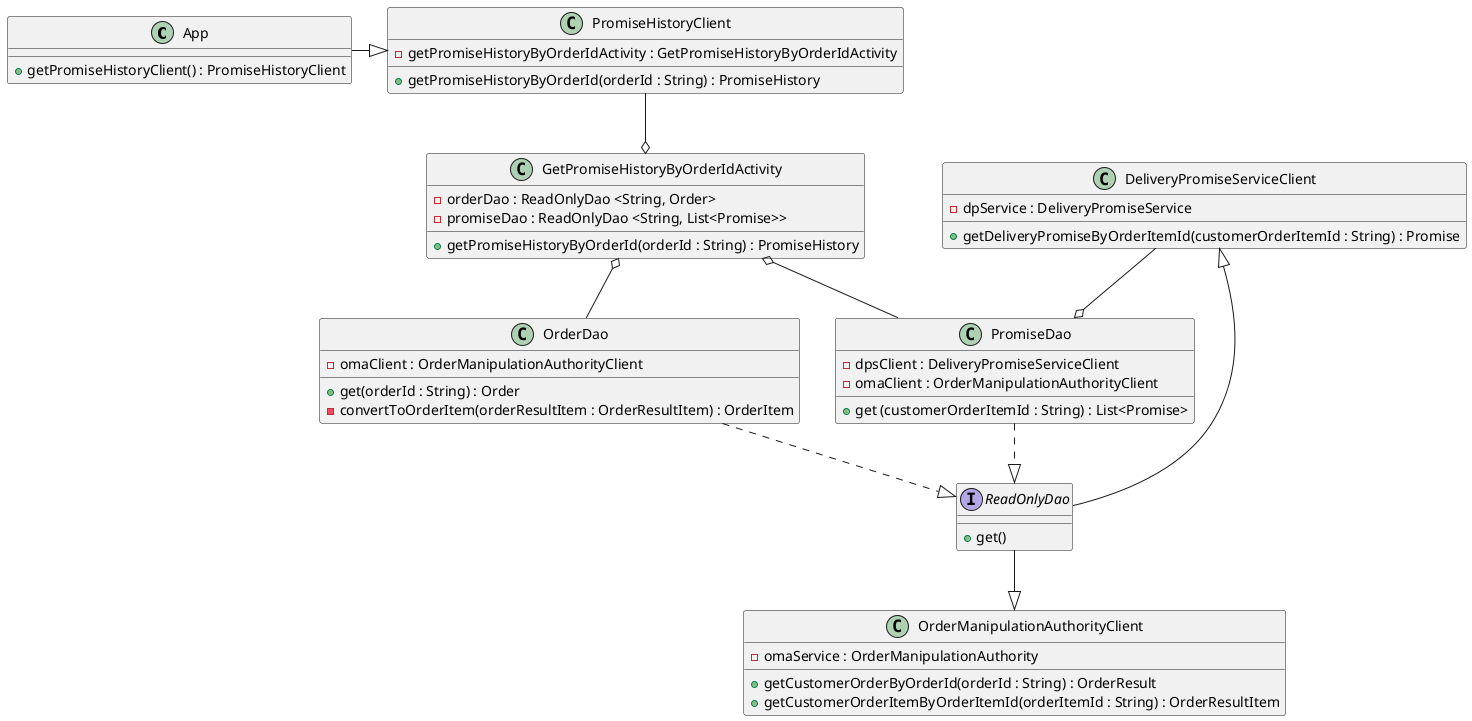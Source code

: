 @startuml

class App{
+ getPromiseHistoryClient() : PromiseHistoryClient
}

class PromiseHistoryClient {
- getPromiseHistoryByOrderIdActivity : GetPromiseHistoryByOrderIdActivity

+ getPromiseHistoryByOrderId(orderId : String) : PromiseHistory
}

class GetPromiseHistoryByOrderIdActivity {
- orderDao : ReadOnlyDao <String, Order>
- promiseDao : ReadOnlyDao <String, List<Promise>>

+ getPromiseHistoryByOrderId(orderId : String) : PromiseHistory
}

class OrderDao {
- omaClient : OrderManipulationAuthorityClient

+ get(orderId : String) : Order
- convertToOrderItem(orderResultItem : OrderResultItem) : OrderItem
}

class PromiseDao {
- dpsClient : DeliveryPromiseServiceClient
- omaClient : OrderManipulationAuthorityClient

+ get (customerOrderItemId : String) : List<Promise>
}

interface ReadOnlyDao {
+ get()
}

class OrderManipulationAuthorityClient {
- omaService : OrderManipulationAuthority

+ getCustomerOrderByOrderId(orderId : String) : OrderResult
+ getCustomerOrderItemByOrderItemId(orderItemId : String) : OrderResultItem
}

class DeliveryPromiseServiceClient {
- dpService : DeliveryPromiseService

+ getDeliveryPromiseByOrderItemId(customerOrderItemId : String) : Promise
}

App -|> PromiseHistoryClient
PromiseHistoryClient --o GetPromiseHistoryByOrderIdActivity

GetPromiseHistoryByOrderIdActivity o-- OrderDao
GetPromiseHistoryByOrderIdActivity o-- PromiseDao
OrderDao ..|> ReadOnlyDao
PromiseDao ..|> ReadOnlyDao
DeliveryPromiseServiceClient <|- ReadOnlyDao
DeliveryPromiseServiceClient --o PromiseDao
ReadOnlyDao --|> OrderManipulationAuthorityClient


@enduml